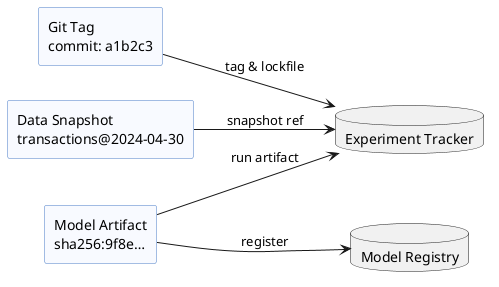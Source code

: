 @startuml
skinparam shadowing false
skinparam rectangleBackgroundColor #F8FAFF
skinparam rectangleBorderColor #4A7DC6
left to right direction

rectangle "Git Tag\ncommit: a1b2c3" as CODE
rectangle "Data Snapshot\ntransactions@2024-04-30" as DATA
rectangle "Model Artifact\nsha256:9f8e…" as MODEL

database "Experiment Tracker" as EXP
database "Model Registry" as REG

CODE --> EXP : tag & lockfile
DATA --> EXP : snapshot ref
MODEL --> EXP : run artifact
MODEL --> REG : register
@enduml